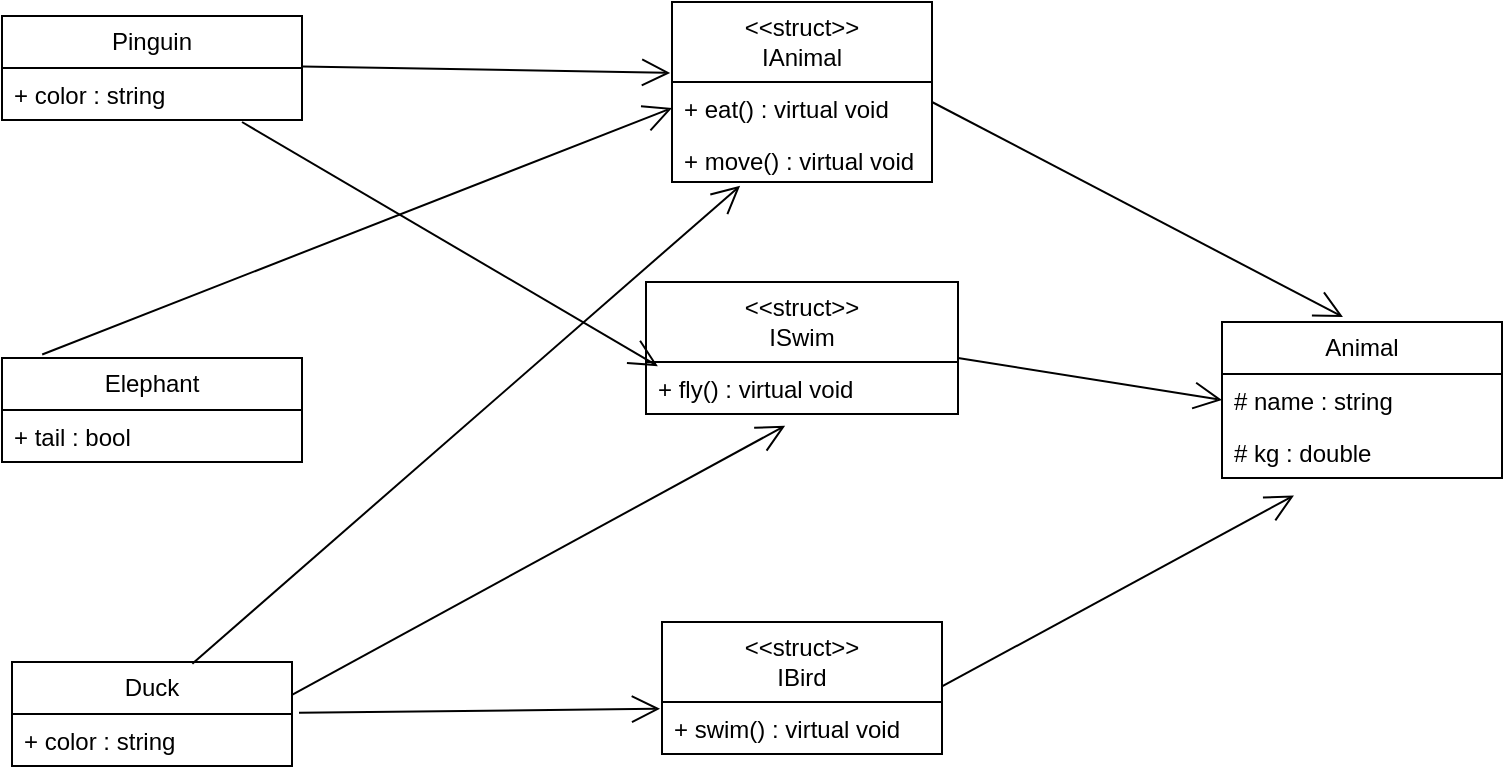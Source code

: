 <mxfile version="24.3.1" type="github">
  <diagram id="C5RBs43oDa-KdzZeNtuy" name="Page-1">
    <mxGraphModel dx="931" dy="1002" grid="1" gridSize="10" guides="1" tooltips="1" connect="1" arrows="1" fold="1" page="1" pageScale="1" pageWidth="827" pageHeight="1169" math="0" shadow="0">
      <root>
        <mxCell id="WIyWlLk6GJQsqaUBKTNV-0" />
        <mxCell id="WIyWlLk6GJQsqaUBKTNV-1" parent="WIyWlLk6GJQsqaUBKTNV-0" />
        <mxCell id="6w403-6zNc4r1-5PcBXR-4" value="&lt;div&gt;&amp;lt;&amp;lt;struct&amp;gt;&amp;gt;&lt;/div&gt;IAnimal" style="swimlane;fontStyle=0;childLayout=stackLayout;horizontal=1;startSize=40;fillColor=none;horizontalStack=0;resizeParent=1;resizeParentMax=0;resizeLast=0;collapsible=1;marginBottom=0;whiteSpace=wrap;html=1;" vertex="1" parent="WIyWlLk6GJQsqaUBKTNV-1">
          <mxGeometry x="395" y="180" width="130" height="90" as="geometry" />
        </mxCell>
        <mxCell id="6w403-6zNc4r1-5PcBXR-5" value="+ eat() : virtual void" style="text;strokeColor=none;fillColor=none;align=left;verticalAlign=top;spacingLeft=4;spacingRight=4;overflow=hidden;rotatable=0;points=[[0,0.5],[1,0.5]];portConstraint=eastwest;whiteSpace=wrap;html=1;" vertex="1" parent="6w403-6zNc4r1-5PcBXR-4">
          <mxGeometry y="40" width="130" height="26" as="geometry" />
        </mxCell>
        <mxCell id="6w403-6zNc4r1-5PcBXR-6" value="+ move() : virtual void" style="text;strokeColor=none;fillColor=none;align=left;verticalAlign=top;spacingLeft=4;spacingRight=4;overflow=hidden;rotatable=0;points=[[0,0.5],[1,0.5]];portConstraint=eastwest;whiteSpace=wrap;html=1;" vertex="1" parent="6w403-6zNc4r1-5PcBXR-4">
          <mxGeometry y="66" width="130" height="24" as="geometry" />
        </mxCell>
        <mxCell id="6w403-6zNc4r1-5PcBXR-8" value="Elephant" style="swimlane;fontStyle=0;childLayout=stackLayout;horizontal=1;startSize=26;fillColor=none;horizontalStack=0;resizeParent=1;resizeParentMax=0;resizeLast=0;collapsible=1;marginBottom=0;whiteSpace=wrap;html=1;" vertex="1" parent="WIyWlLk6GJQsqaUBKTNV-1">
          <mxGeometry x="60" y="358" width="150" height="52" as="geometry" />
        </mxCell>
        <mxCell id="6w403-6zNc4r1-5PcBXR-9" value="+ tail : bool" style="text;strokeColor=none;fillColor=none;align=left;verticalAlign=top;spacingLeft=4;spacingRight=4;overflow=hidden;rotatable=0;points=[[0,0.5],[1,0.5]];portConstraint=eastwest;whiteSpace=wrap;html=1;" vertex="1" parent="6w403-6zNc4r1-5PcBXR-8">
          <mxGeometry y="26" width="150" height="26" as="geometry" />
        </mxCell>
        <mxCell id="6w403-6zNc4r1-5PcBXR-12" value="Pinguin" style="swimlane;fontStyle=0;childLayout=stackLayout;horizontal=1;startSize=26;fillColor=none;horizontalStack=0;resizeParent=1;resizeParentMax=0;resizeLast=0;collapsible=1;marginBottom=0;whiteSpace=wrap;html=1;" vertex="1" parent="WIyWlLk6GJQsqaUBKTNV-1">
          <mxGeometry x="60" y="187" width="150" height="52" as="geometry" />
        </mxCell>
        <mxCell id="6w403-6zNc4r1-5PcBXR-13" value="+ color : string" style="text;strokeColor=none;fillColor=none;align=left;verticalAlign=top;spacingLeft=4;spacingRight=4;overflow=hidden;rotatable=0;points=[[0,0.5],[1,0.5]];portConstraint=eastwest;whiteSpace=wrap;html=1;" vertex="1" parent="6w403-6zNc4r1-5PcBXR-12">
          <mxGeometry y="26" width="150" height="26" as="geometry" />
        </mxCell>
        <mxCell id="6w403-6zNc4r1-5PcBXR-16" value="Duck" style="swimlane;fontStyle=0;childLayout=stackLayout;horizontal=1;startSize=26;fillColor=none;horizontalStack=0;resizeParent=1;resizeParentMax=0;resizeLast=0;collapsible=1;marginBottom=0;whiteSpace=wrap;html=1;" vertex="1" parent="WIyWlLk6GJQsqaUBKTNV-1">
          <mxGeometry x="65" y="510" width="140" height="52" as="geometry" />
        </mxCell>
        <mxCell id="6w403-6zNc4r1-5PcBXR-17" value="+ color : string" style="text;strokeColor=none;fillColor=none;align=left;verticalAlign=top;spacingLeft=4;spacingRight=4;overflow=hidden;rotatable=0;points=[[0,0.5],[1,0.5]];portConstraint=eastwest;whiteSpace=wrap;html=1;" vertex="1" parent="6w403-6zNc4r1-5PcBXR-16">
          <mxGeometry y="26" width="140" height="26" as="geometry" />
        </mxCell>
        <mxCell id="6w403-6zNc4r1-5PcBXR-24" value="Animal" style="swimlane;fontStyle=0;childLayout=stackLayout;horizontal=1;startSize=26;fillColor=none;horizontalStack=0;resizeParent=1;resizeParentMax=0;resizeLast=0;collapsible=1;marginBottom=0;whiteSpace=wrap;html=1;" vertex="1" parent="WIyWlLk6GJQsqaUBKTNV-1">
          <mxGeometry x="670" y="340" width="140" height="78" as="geometry" />
        </mxCell>
        <mxCell id="6w403-6zNc4r1-5PcBXR-25" value="# name : string" style="text;strokeColor=none;fillColor=none;align=left;verticalAlign=top;spacingLeft=4;spacingRight=4;overflow=hidden;rotatable=0;points=[[0,0.5],[1,0.5]];portConstraint=eastwest;whiteSpace=wrap;html=1;" vertex="1" parent="6w403-6zNc4r1-5PcBXR-24">
          <mxGeometry y="26" width="140" height="26" as="geometry" />
        </mxCell>
        <mxCell id="6w403-6zNc4r1-5PcBXR-26" value="# kg : double" style="text;strokeColor=none;fillColor=none;align=left;verticalAlign=top;spacingLeft=4;spacingRight=4;overflow=hidden;rotatable=0;points=[[0,0.5],[1,0.5]];portConstraint=eastwest;whiteSpace=wrap;html=1;" vertex="1" parent="6w403-6zNc4r1-5PcBXR-24">
          <mxGeometry y="52" width="140" height="26" as="geometry" />
        </mxCell>
        <mxCell id="6w403-6zNc4r1-5PcBXR-28" value="&lt;div&gt;&amp;lt;&amp;lt;struct&amp;gt;&amp;gt;&lt;br&gt;&lt;/div&gt;IBird" style="swimlane;fontStyle=0;childLayout=stackLayout;horizontal=1;startSize=40;fillColor=none;horizontalStack=0;resizeParent=1;resizeParentMax=0;resizeLast=0;collapsible=1;marginBottom=0;whiteSpace=wrap;html=1;" vertex="1" parent="WIyWlLk6GJQsqaUBKTNV-1">
          <mxGeometry x="390" y="490" width="140" height="66" as="geometry" />
        </mxCell>
        <mxCell id="6w403-6zNc4r1-5PcBXR-29" value="+ swim() : virtual void" style="text;strokeColor=none;fillColor=none;align=left;verticalAlign=top;spacingLeft=4;spacingRight=4;overflow=hidden;rotatable=0;points=[[0,0.5],[1,0.5]];portConstraint=eastwest;whiteSpace=wrap;html=1;" vertex="1" parent="6w403-6zNc4r1-5PcBXR-28">
          <mxGeometry y="40" width="140" height="26" as="geometry" />
        </mxCell>
        <mxCell id="6w403-6zNc4r1-5PcBXR-32" value="&lt;div&gt;&amp;lt;&amp;lt;struct&amp;gt;&amp;gt;&lt;br&gt;&lt;/div&gt;ISwim" style="swimlane;fontStyle=0;childLayout=stackLayout;horizontal=1;startSize=40;fillColor=none;horizontalStack=0;resizeParent=1;resizeParentMax=0;resizeLast=0;collapsible=1;marginBottom=0;whiteSpace=wrap;html=1;" vertex="1" parent="WIyWlLk6GJQsqaUBKTNV-1">
          <mxGeometry x="382" y="320" width="156" height="66" as="geometry" />
        </mxCell>
        <mxCell id="6w403-6zNc4r1-5PcBXR-33" value="+ fly() : virtual void" style="text;strokeColor=none;fillColor=none;align=left;verticalAlign=top;spacingLeft=4;spacingRight=4;overflow=hidden;rotatable=0;points=[[0,0.5],[1,0.5]];portConstraint=eastwest;whiteSpace=wrap;html=1;" vertex="1" parent="6w403-6zNc4r1-5PcBXR-32">
          <mxGeometry y="40" width="156" height="26" as="geometry" />
        </mxCell>
        <mxCell id="6w403-6zNc4r1-5PcBXR-40" value="" style="endArrow=open;endFill=1;endSize=12;html=1;rounded=0;entryX=-0.007;entryY=0.13;entryDx=0;entryDy=0;entryPerimeter=0;exitX=1.025;exitY=-0.022;exitDx=0;exitDy=0;exitPerimeter=0;" edge="1" parent="WIyWlLk6GJQsqaUBKTNV-1" source="6w403-6zNc4r1-5PcBXR-17" target="6w403-6zNc4r1-5PcBXR-29">
          <mxGeometry width="160" relative="1" as="geometry">
            <mxPoint x="230" y="533" as="sourcePoint" />
            <mxPoint x="770" y="360" as="targetPoint" />
          </mxGeometry>
        </mxCell>
        <mxCell id="6w403-6zNc4r1-5PcBXR-41" value="" style="endArrow=open;endFill=1;endSize=12;html=1;rounded=0;exitX=0.399;exitY=-0.014;exitDx=0;exitDy=0;exitPerimeter=0;entryX=0.446;entryY=1.225;entryDx=0;entryDy=0;entryPerimeter=0;" edge="1" parent="WIyWlLk6GJQsqaUBKTNV-1" target="6w403-6zNc4r1-5PcBXR-33">
          <mxGeometry width="160" relative="1" as="geometry">
            <mxPoint x="205.0" y="526.412" as="sourcePoint" />
            <mxPoint x="502.956" y="410.004" as="targetPoint" />
          </mxGeometry>
        </mxCell>
        <mxCell id="6w403-6zNc4r1-5PcBXR-42" value="" style="endArrow=open;endFill=1;endSize=12;html=1;rounded=0;entryX=0.262;entryY=1.077;entryDx=0;entryDy=0;entryPerimeter=0;exitX=0.644;exitY=0.016;exitDx=0;exitDy=0;exitPerimeter=0;" edge="1" parent="WIyWlLk6GJQsqaUBKTNV-1" source="6w403-6zNc4r1-5PcBXR-16" target="6w403-6zNc4r1-5PcBXR-6">
          <mxGeometry width="160" relative="1" as="geometry">
            <mxPoint x="400" y="340" as="sourcePoint" />
            <mxPoint x="560" y="340" as="targetPoint" />
          </mxGeometry>
        </mxCell>
        <mxCell id="6w403-6zNc4r1-5PcBXR-43" value="" style="endArrow=open;endFill=1;endSize=12;html=1;rounded=0;entryX=0;entryY=0.5;entryDx=0;entryDy=0;exitX=0.134;exitY=-0.034;exitDx=0;exitDy=0;exitPerimeter=0;" edge="1" parent="WIyWlLk6GJQsqaUBKTNV-1" source="6w403-6zNc4r1-5PcBXR-8" target="6w403-6zNc4r1-5PcBXR-5">
          <mxGeometry width="160" relative="1" as="geometry">
            <mxPoint x="370" y="390" as="sourcePoint" />
            <mxPoint x="530" y="390" as="targetPoint" />
          </mxGeometry>
        </mxCell>
        <mxCell id="6w403-6zNc4r1-5PcBXR-47" value="" style="endArrow=open;endFill=1;endSize=12;html=1;rounded=0;entryX=0.432;entryY=-0.032;entryDx=0;entryDy=0;entryPerimeter=0;" edge="1" parent="WIyWlLk6GJQsqaUBKTNV-1" target="6w403-6zNc4r1-5PcBXR-24">
          <mxGeometry width="160" relative="1" as="geometry">
            <mxPoint x="525" y="230" as="sourcePoint" />
            <mxPoint x="685" y="230" as="targetPoint" />
          </mxGeometry>
        </mxCell>
        <mxCell id="6w403-6zNc4r1-5PcBXR-48" value="" style="endArrow=open;endFill=1;endSize=12;html=1;rounded=0;entryX=0.257;entryY=1.335;entryDx=0;entryDy=0;entryPerimeter=0;" edge="1" parent="WIyWlLk6GJQsqaUBKTNV-1" target="6w403-6zNc4r1-5PcBXR-26">
          <mxGeometry width="160" relative="1" as="geometry">
            <mxPoint x="530" y="522.23" as="sourcePoint" />
            <mxPoint x="690" y="522.23" as="targetPoint" />
          </mxGeometry>
        </mxCell>
        <mxCell id="6w403-6zNc4r1-5PcBXR-49" value="" style="endArrow=open;endFill=1;endSize=12;html=1;rounded=0;entryX=0;entryY=0.5;entryDx=0;entryDy=0;" edge="1" parent="WIyWlLk6GJQsqaUBKTNV-1" target="6w403-6zNc4r1-5PcBXR-25">
          <mxGeometry width="160" relative="1" as="geometry">
            <mxPoint x="538" y="358" as="sourcePoint" />
            <mxPoint x="698" y="358" as="targetPoint" />
          </mxGeometry>
        </mxCell>
        <mxCell id="6w403-6zNc4r1-5PcBXR-50" value="" style="endArrow=open;endFill=1;endSize=12;html=1;rounded=0;entryX=-0.007;entryY=0.394;entryDx=0;entryDy=0;entryPerimeter=0;" edge="1" parent="WIyWlLk6GJQsqaUBKTNV-1" target="6w403-6zNc4r1-5PcBXR-4">
          <mxGeometry width="160" relative="1" as="geometry">
            <mxPoint x="210" y="212.23" as="sourcePoint" />
            <mxPoint x="370" y="212.23" as="targetPoint" />
          </mxGeometry>
        </mxCell>
        <mxCell id="6w403-6zNc4r1-5PcBXR-51" value="" style="endArrow=open;endFill=1;endSize=12;html=1;rounded=0;entryX=0.038;entryY=0.081;entryDx=0;entryDy=0;entryPerimeter=0;" edge="1" parent="WIyWlLk6GJQsqaUBKTNV-1" target="6w403-6zNc4r1-5PcBXR-33">
          <mxGeometry width="160" relative="1" as="geometry">
            <mxPoint x="180" y="240" as="sourcePoint" />
            <mxPoint x="330" y="250" as="targetPoint" />
          </mxGeometry>
        </mxCell>
      </root>
    </mxGraphModel>
  </diagram>
</mxfile>
